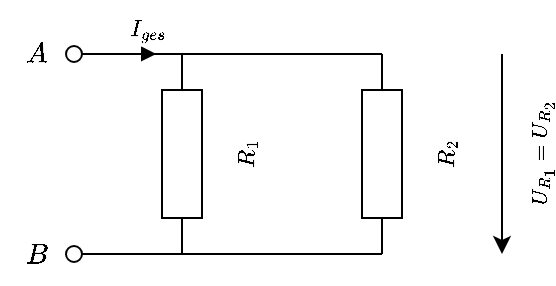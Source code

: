 <mxfile version="18.1.1" type="device"><diagram id="-SwiAv6NmtSwVlcebPHk" name="Page-1"><mxGraphModel dx="426" dy="345" grid="1" gridSize="10" guides="1" tooltips="1" connect="1" arrows="1" fold="1" page="1" pageScale="1" pageWidth="827" pageHeight="1169" math="1" shadow="0"><root><mxCell id="0"/><mxCell id="1" parent="0"/><mxCell id="GH2gotg6tiklhFWJbYiG-2" value="$$R_1$$" style="pointerEvents=1;verticalLabelPosition=bottom;shadow=0;dashed=0;align=center;html=1;verticalAlign=top;shape=mxgraph.electrical.resistors.resistor_1;rotation=-90;fontSize=10;" vertex="1" parent="1"><mxGeometry x="240" y="220" width="100" height="20" as="geometry"/></mxCell><mxCell id="GH2gotg6tiklhFWJbYiG-4" value="" style="endArrow=none;html=1;rounded=0;entryX=0;entryY=0.5;entryDx=0;entryDy=0;entryPerimeter=0;exitX=0;exitY=0.5;exitDx=0;exitDy=0;exitPerimeter=0;" edge="1" parent="1" source="GH2gotg6tiklhFWJbYiG-2"><mxGeometry width="50" height="50" relative="1" as="geometry"><mxPoint x="260" y="450" as="sourcePoint"/><mxPoint x="390" y="280" as="targetPoint"/></mxGeometry></mxCell><mxCell id="GH2gotg6tiklhFWJbYiG-5" value="" style="ellipse;whiteSpace=wrap;html=1;aspect=fixed;" vertex="1" parent="1"><mxGeometry x="232" y="176" width="8" height="8" as="geometry"/></mxCell><mxCell id="GH2gotg6tiklhFWJbYiG-6" value="" style="ellipse;whiteSpace=wrap;html=1;aspect=fixed;" vertex="1" parent="1"><mxGeometry x="232" y="276" width="8" height="8" as="geometry"/></mxCell><mxCell id="GH2gotg6tiklhFWJbYiG-7" value="" style="endArrow=none;html=1;rounded=0;" edge="1" parent="1"><mxGeometry width="50" height="50" relative="1" as="geometry"><mxPoint x="240" y="280" as="sourcePoint"/><mxPoint x="290" y="280" as="targetPoint"/></mxGeometry></mxCell><mxCell id="GH2gotg6tiklhFWJbYiG-9" value="$$A$$" style="text;html=1;strokeColor=none;fillColor=none;align=center;verticalAlign=middle;whiteSpace=wrap;rounded=0;" vertex="1" parent="1"><mxGeometry x="202" y="165" width="30" height="30" as="geometry"/></mxCell><mxCell id="GH2gotg6tiklhFWJbYiG-10" value="$$B$$" style="text;html=1;strokeColor=none;fillColor=none;align=center;verticalAlign=middle;whiteSpace=wrap;rounded=0;" vertex="1" parent="1"><mxGeometry x="202" y="265" width="30" height="30" as="geometry"/></mxCell><mxCell id="GH2gotg6tiklhFWJbYiG-11" value="" style="endArrow=none;html=1;rounded=0;entryX=1;entryY=0.5;entryDx=0;entryDy=0;entryPerimeter=0;startArrow=none;" edge="1" parent="1" source="GH2gotg6tiklhFWJbYiG-15" target="GH2gotg6tiklhFWJbYiG-12"><mxGeometry width="50" height="50" relative="1" as="geometry"><mxPoint x="240" y="180" as="sourcePoint"/><mxPoint x="430" y="184" as="targetPoint"/></mxGeometry></mxCell><mxCell id="GH2gotg6tiklhFWJbYiG-12" value="$$R_2$$" style="pointerEvents=1;verticalLabelPosition=bottom;shadow=0;dashed=0;align=center;html=1;verticalAlign=top;shape=mxgraph.electrical.resistors.resistor_1;rotation=-90;fontSize=10;" vertex="1" parent="1"><mxGeometry x="340" y="220" width="100" height="20" as="geometry"/></mxCell><mxCell id="GH2gotg6tiklhFWJbYiG-13" value="" style="endArrow=classic;html=1;rounded=0;" edge="1" parent="1"><mxGeometry width="50" height="50" relative="1" as="geometry"><mxPoint x="450" y="180" as="sourcePoint"/><mxPoint x="450" y="280" as="targetPoint"/></mxGeometry></mxCell><mxCell id="GH2gotg6tiklhFWJbYiG-14" value="$$U_{R_1}=U_{R_2}$$" style="edgeLabel;html=1;align=center;verticalAlign=middle;resizable=0;points=[];rotation=270;fontSize=9;" vertex="1" connectable="0" parent="GH2gotg6tiklhFWJbYiG-13"><mxGeometry x="0.132" relative="1" as="geometry"><mxPoint x="20" y="-7" as="offset"/></mxGeometry></mxCell><mxCell id="GH2gotg6tiklhFWJbYiG-15" value="" style="triangle;whiteSpace=wrap;html=1;fontSize=10;fillColor=#000000;" vertex="1" parent="1"><mxGeometry x="270" y="177" width="6" height="6" as="geometry"/></mxCell><mxCell id="GH2gotg6tiklhFWJbYiG-16" value="" style="endArrow=none;html=1;rounded=0;entryX=1;entryY=0.5;entryDx=0;entryDy=0;entryPerimeter=0;" edge="1" parent="1" target="GH2gotg6tiklhFWJbYiG-15"><mxGeometry width="50" height="50" relative="1" as="geometry"><mxPoint x="240" y="180" as="sourcePoint"/><mxPoint x="390" y="180" as="targetPoint"/></mxGeometry></mxCell><mxCell id="GH2gotg6tiklhFWJbYiG-17" value="$$I_{ges}$$" style="text;html=1;strokeColor=none;fillColor=none;align=center;verticalAlign=middle;whiteSpace=wrap;rounded=0;fontSize=10;" vertex="1" parent="1"><mxGeometry x="243" y="153" width="60" height="30" as="geometry"/></mxCell></root></mxGraphModel></diagram></mxfile>